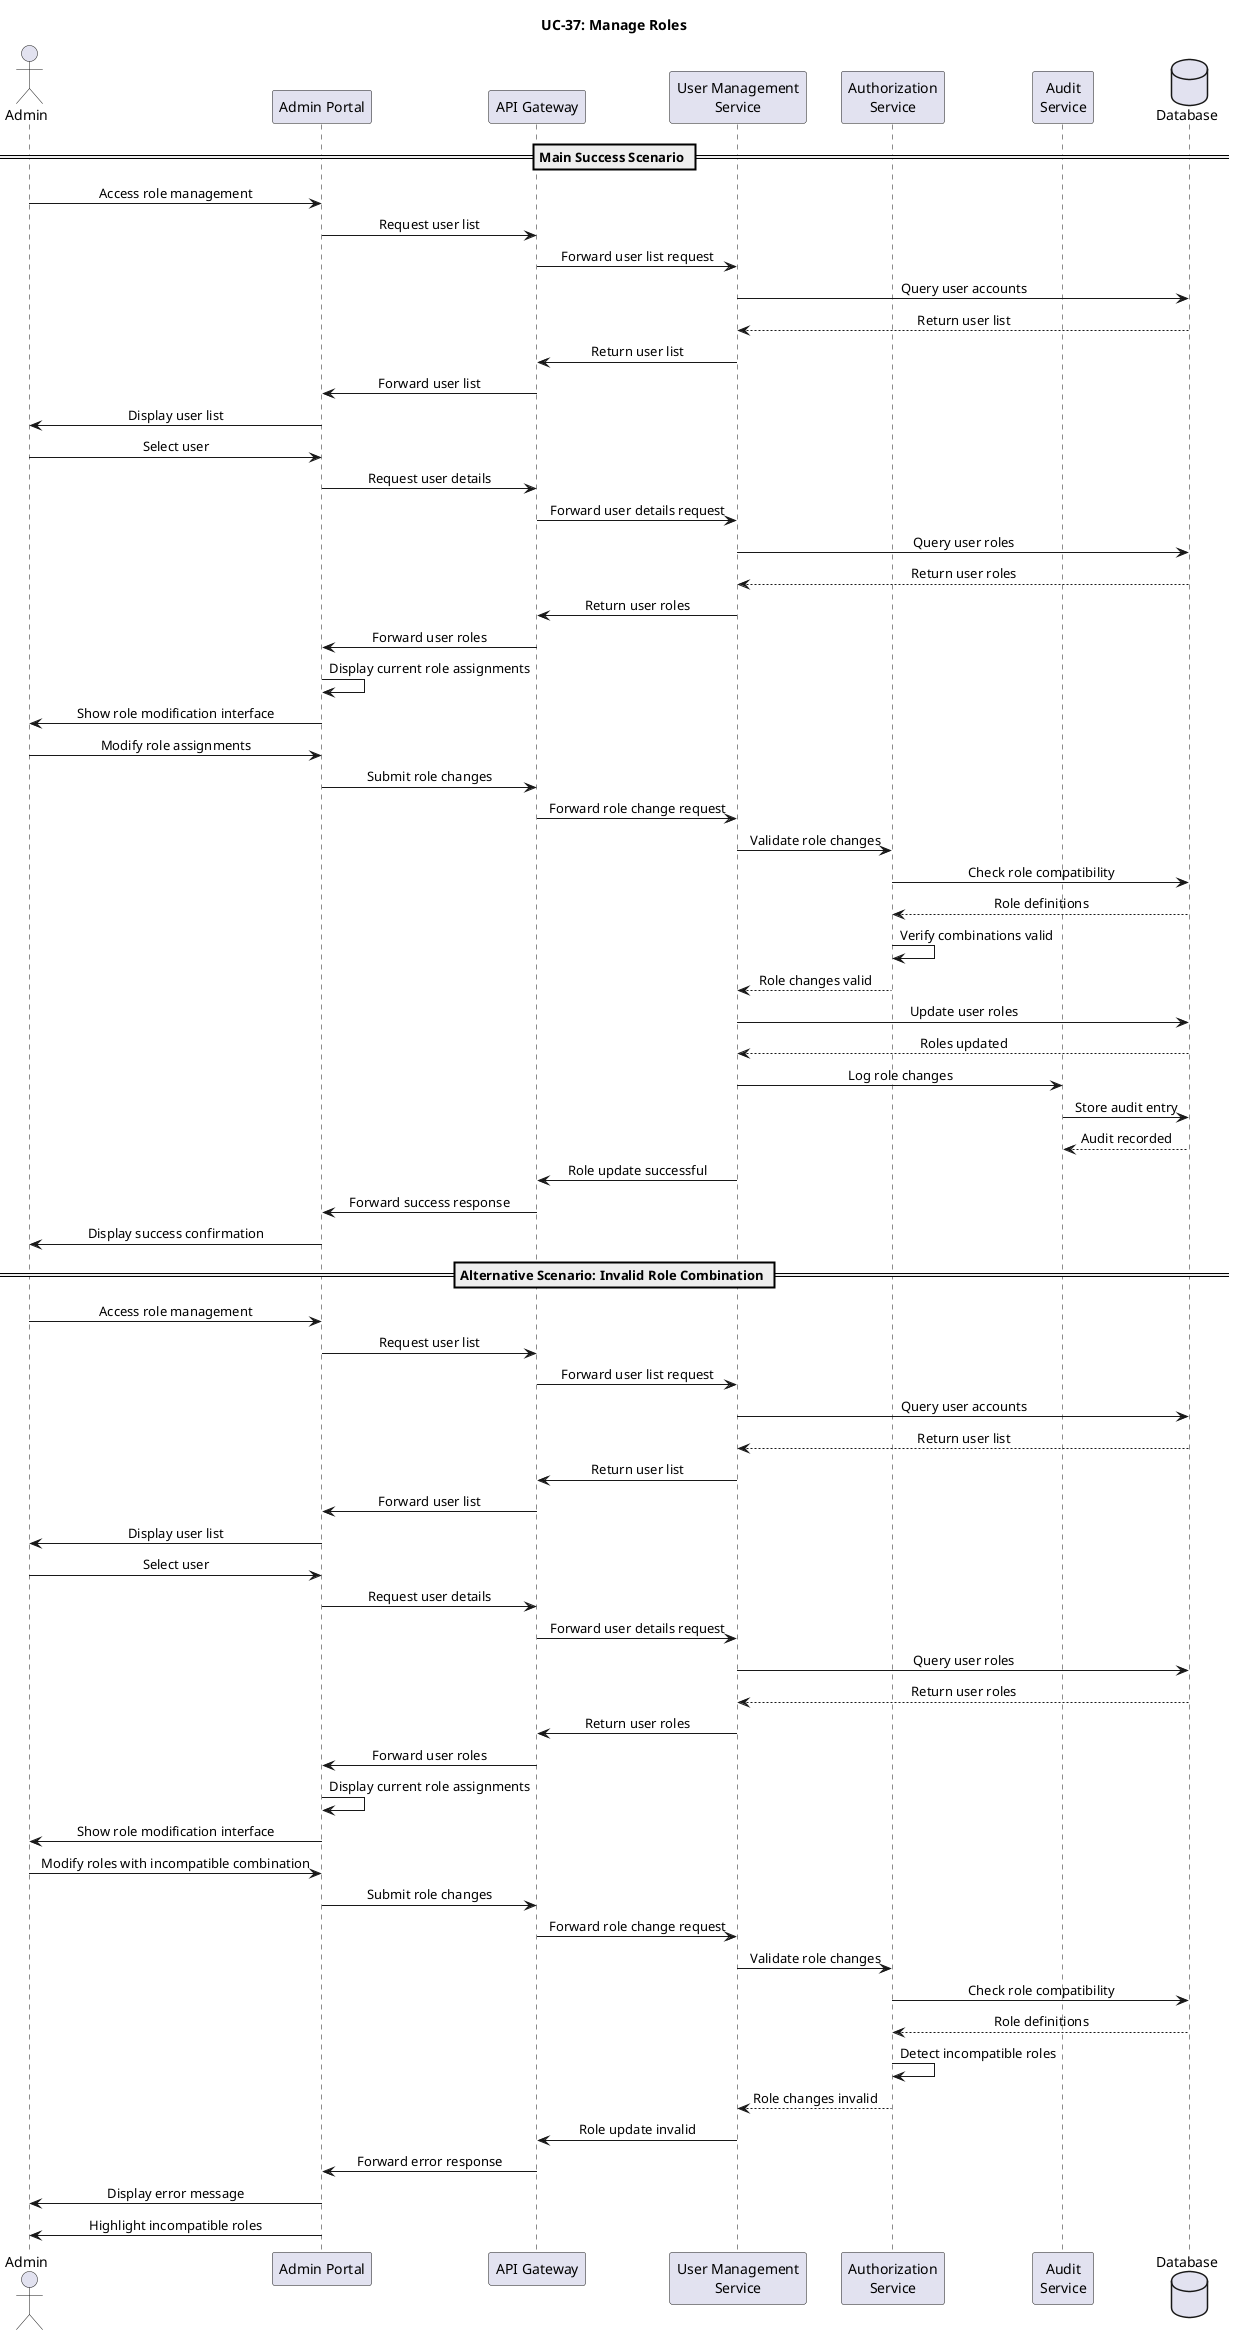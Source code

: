 @startuml UC37-ManageRoles

skinparam sequenceMessageAlign center
skinparam backgroundColor white
skinparam handwritten false

title "UC-37: Manage Roles"

actor "Admin" as admin
participant "Admin Portal" as portal
participant "API Gateway" as gateway
participant "User Management\nService" as userMgmtService
participant "Authorization\nService" as authzService
participant "Audit\nService" as auditService
database "Database" as db

== Main Success Scenario ==

admin -> portal: Access role management
portal -> gateway: Request user list
gateway -> userMgmtService: Forward user list request
userMgmtService -> db: Query user accounts
db --> userMgmtService: Return user list
userMgmtService -> gateway: Return user list
gateway -> portal: Forward user list

portal -> admin: Display user list

admin -> portal: Select user
portal -> gateway: Request user details
gateway -> userMgmtService: Forward user details request
userMgmtService -> db: Query user roles
db --> userMgmtService: Return user roles
userMgmtService -> gateway: Return user roles
gateway -> portal: Forward user roles

portal -> portal: Display current role assignments
portal -> admin: Show role modification interface

admin -> portal: Modify role assignments
portal -> gateway: Submit role changes
gateway -> userMgmtService: Forward role change request

userMgmtService -> authzService: Validate role changes
authzService -> db: Check role compatibility
db --> authzService: Role definitions
authzService -> authzService: Verify combinations valid
authzService --> userMgmtService: Role changes valid

userMgmtService -> db: Update user roles
db --> userMgmtService: Roles updated

userMgmtService -> auditService: Log role changes
auditService -> db: Store audit entry
db --> auditService: Audit recorded

userMgmtService -> gateway: Role update successful
gateway -> portal: Forward success response
portal -> admin: Display success confirmation

== Alternative Scenario: Invalid Role Combination ==

admin -> portal: Access role management
portal -> gateway: Request user list
gateway -> userMgmtService: Forward user list request
userMgmtService -> db: Query user accounts
db --> userMgmtService: Return user list
userMgmtService -> gateway: Return user list
gateway -> portal: Forward user list

portal -> admin: Display user list

admin -> portal: Select user
portal -> gateway: Request user details
gateway -> userMgmtService: Forward user details request
userMgmtService -> db: Query user roles
db --> userMgmtService: Return user roles
userMgmtService -> gateway: Return user roles
gateway -> portal: Forward user roles

portal -> portal: Display current role assignments
portal -> admin: Show role modification interface

admin -> portal: Modify roles with incompatible combination
portal -> gateway: Submit role changes
gateway -> userMgmtService: Forward role change request

userMgmtService -> authzService: Validate role changes
authzService -> db: Check role compatibility
db --> authzService: Role definitions
authzService -> authzService: Detect incompatible roles
authzService --> userMgmtService: Role changes invalid

userMgmtService -> gateway: Role update invalid
gateway -> portal: Forward error response
portal -> admin: Display error message
portal -> admin: Highlight incompatible roles

@enduml 